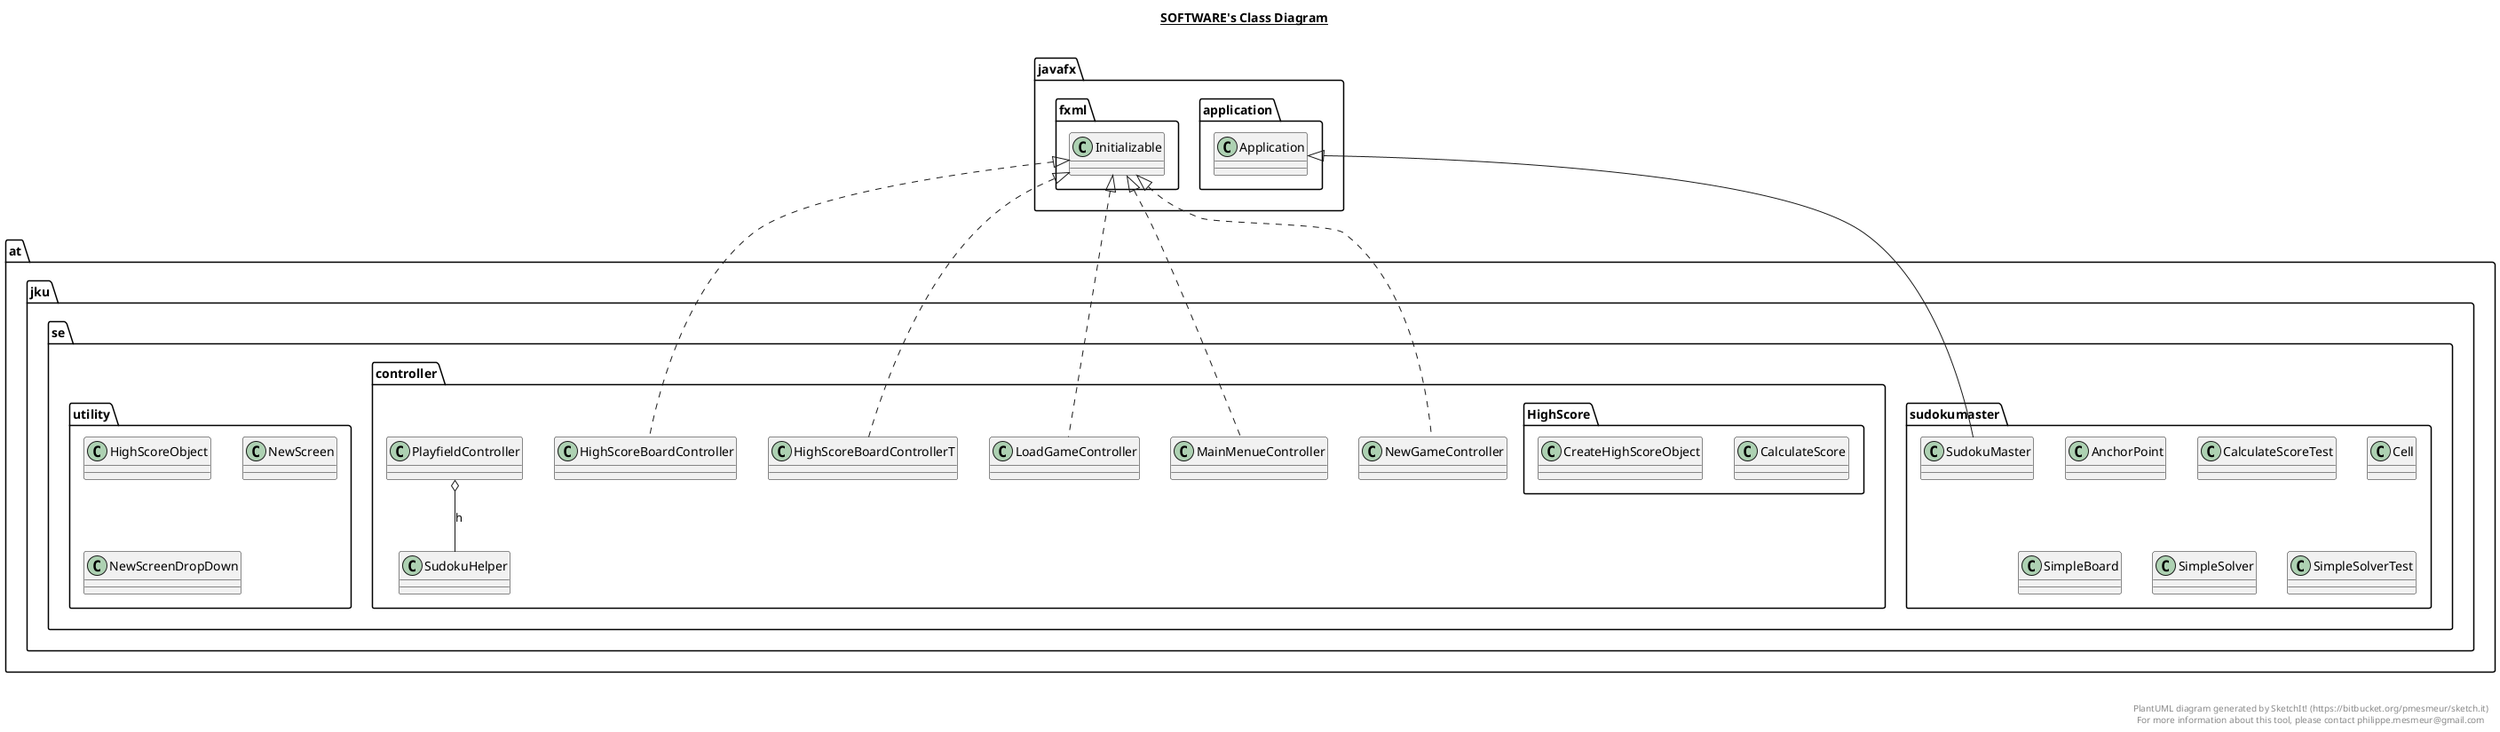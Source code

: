 @startuml

title __SOFTWARE's Class Diagram__\n

  namespace at.jku.se.controller {
    namespace HighScore {
      class at.jku.se.controller.HighScore.CalculateScore {
      }
    }
  }
  

  namespace at.jku.se.controller {
    namespace HighScore {
      class at.jku.se.controller.HighScore.CreateHighScoreObject {
      }
    }
  }
  

  namespace at.jku.se.controller {
    class at.jku.se.controller.HighScoreBoardController {
    }
  }
  

  namespace at.jku.se.controller {
    class at.jku.se.controller.HighScoreBoardControllerT {
    }
  }
  

  namespace at.jku.se.controller {
    class at.jku.se.controller.LoadGameController {
    }
  }
  

  namespace at.jku.se.controller {
    class at.jku.se.controller.MainMenueController {
    }
  }
  

  namespace at.jku.se.controller {
    class at.jku.se.controller.NewGameController {
    }
  }
  

  namespace at.jku.se.controller {
    class at.jku.se.controller.PlayfieldController {
    }
  }
  

  namespace at.jku.se.controller {
    class at.jku.se.controller.SudokuHelper {
    }
  }
  

  namespace at.jku.se.sudokumaster {
    class at.jku.se.sudokumaster.AnchorPoint {
    }
  }
  

  namespace at.jku.se.sudokumaster {
    class at.jku.se.sudokumaster.CalculateScoreTest {
    }
  }
  

  namespace at.jku.se.sudokumaster {
    class at.jku.se.sudokumaster.Cell {
    }
  }
  

  namespace at.jku.se.sudokumaster {
    class at.jku.se.sudokumaster.SimpleBoard {
    }
  }
  

  namespace at.jku.se.sudokumaster {
    class at.jku.se.sudokumaster.SimpleSolver {
    }
  }
  

  namespace at.jku.se.sudokumaster {
    class at.jku.se.sudokumaster.SimpleSolverTest {
    }
  }
  

  namespace at.jku.se.sudokumaster {
    class at.jku.se.sudokumaster.SudokuMaster {
    }
  }
  

  namespace at.jku.se.utility {
    class at.jku.se.utility.HighScoreObject {
    }
  }
  

  namespace at.jku.se.utility {
    class at.jku.se.utility.NewScreen {
    }
  }
  

  namespace at.jku.se.utility {
    class at.jku.se.utility.NewScreenDropDown {
    }
  }
  

  at.jku.se.controller.HighScoreBoardController .up.|> javafx.fxml.Initializable
  at.jku.se.controller.HighScoreBoardControllerT .up.|> javafx.fxml.Initializable
  at.jku.se.controller.LoadGameController .up.|> javafx.fxml.Initializable
  at.jku.se.controller.MainMenueController .up.|> javafx.fxml.Initializable
  at.jku.se.controller.NewGameController .up.|> javafx.fxml.Initializable
  at.jku.se.controller.PlayfieldController o-- at.jku.se.controller.SudokuHelper : h
  at.jku.se.sudokumaster.SudokuMaster -up-|> javafx.application.Application


right footer


PlantUML diagram generated by SketchIt! (https://bitbucket.org/pmesmeur/sketch.it)
For more information about this tool, please contact philippe.mesmeur@gmail.com
endfooter

@enduml
